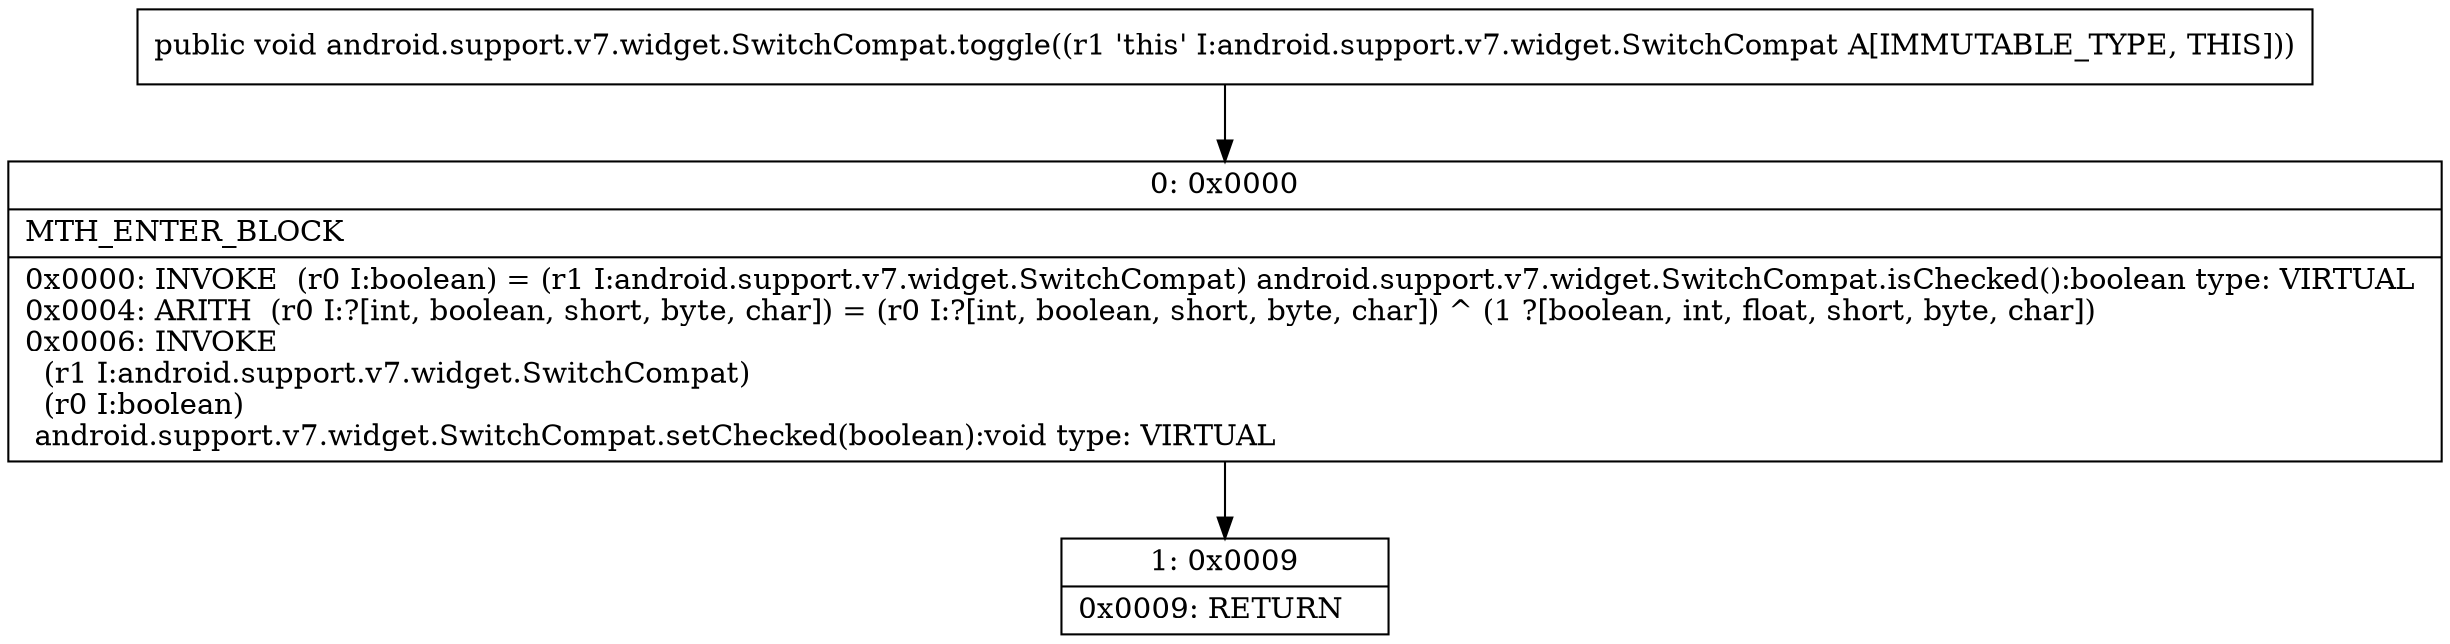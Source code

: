 digraph "CFG forandroid.support.v7.widget.SwitchCompat.toggle()V" {
Node_0 [shape=record,label="{0\:\ 0x0000|MTH_ENTER_BLOCK\l|0x0000: INVOKE  (r0 I:boolean) = (r1 I:android.support.v7.widget.SwitchCompat) android.support.v7.widget.SwitchCompat.isChecked():boolean type: VIRTUAL \l0x0004: ARITH  (r0 I:?[int, boolean, short, byte, char]) = (r0 I:?[int, boolean, short, byte, char]) ^ (1 ?[boolean, int, float, short, byte, char]) \l0x0006: INVOKE  \l  (r1 I:android.support.v7.widget.SwitchCompat)\l  (r0 I:boolean)\l android.support.v7.widget.SwitchCompat.setChecked(boolean):void type: VIRTUAL \l}"];
Node_1 [shape=record,label="{1\:\ 0x0009|0x0009: RETURN   \l}"];
MethodNode[shape=record,label="{public void android.support.v7.widget.SwitchCompat.toggle((r1 'this' I:android.support.v7.widget.SwitchCompat A[IMMUTABLE_TYPE, THIS])) }"];
MethodNode -> Node_0;
Node_0 -> Node_1;
}

